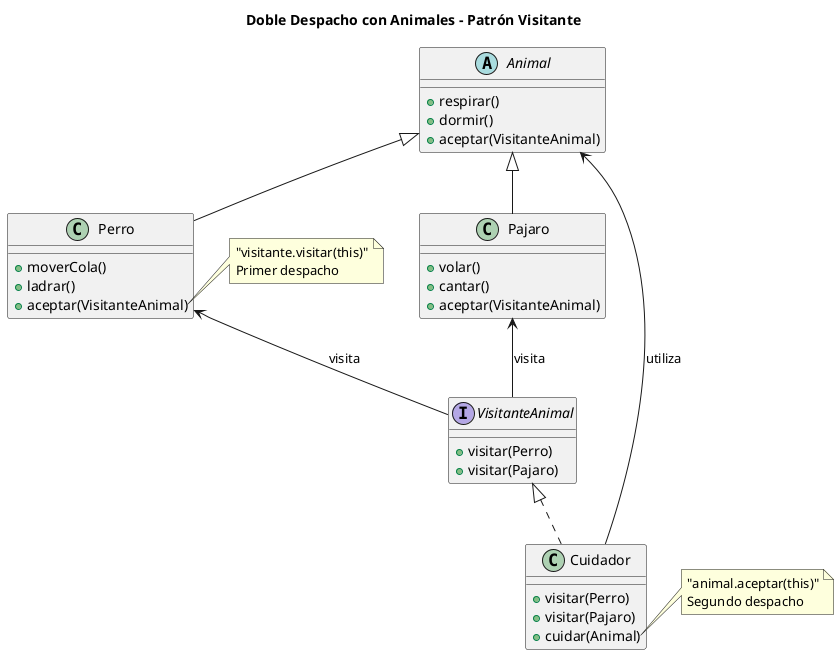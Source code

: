 @startuml
title Doble Despacho con Animales - Patrón Visitante

interface VisitanteAnimal {
  +visitar(Perro)
  +visitar(Pajaro)
}

abstract class Animal {
  +respirar()
  +dormir()
  +aceptar(VisitanteAnimal)
}

class Perro extends Animal {
  +moverCola()
  +ladrar()
  +aceptar(VisitanteAnimal)
}

class Pajaro extends Animal {
  +volar()
  +cantar()
  +aceptar(VisitanteAnimal)
}

class Cuidador implements VisitanteAnimal {
  +visitar(Perro)
  +visitar(Pajaro)
  +cuidar(Animal)
}

Animal <-- Cuidador : utiliza
Perro <-- VisitanteAnimal : visita
Pajaro <-- VisitanteAnimal : visita

note right of Perro::aceptar
  "visitante.visitar(this)"
  Primer despacho
end note

note right of Cuidador::cuidar
  "animal.aceptar(this)"
  Segundo despacho
end note
@enduml